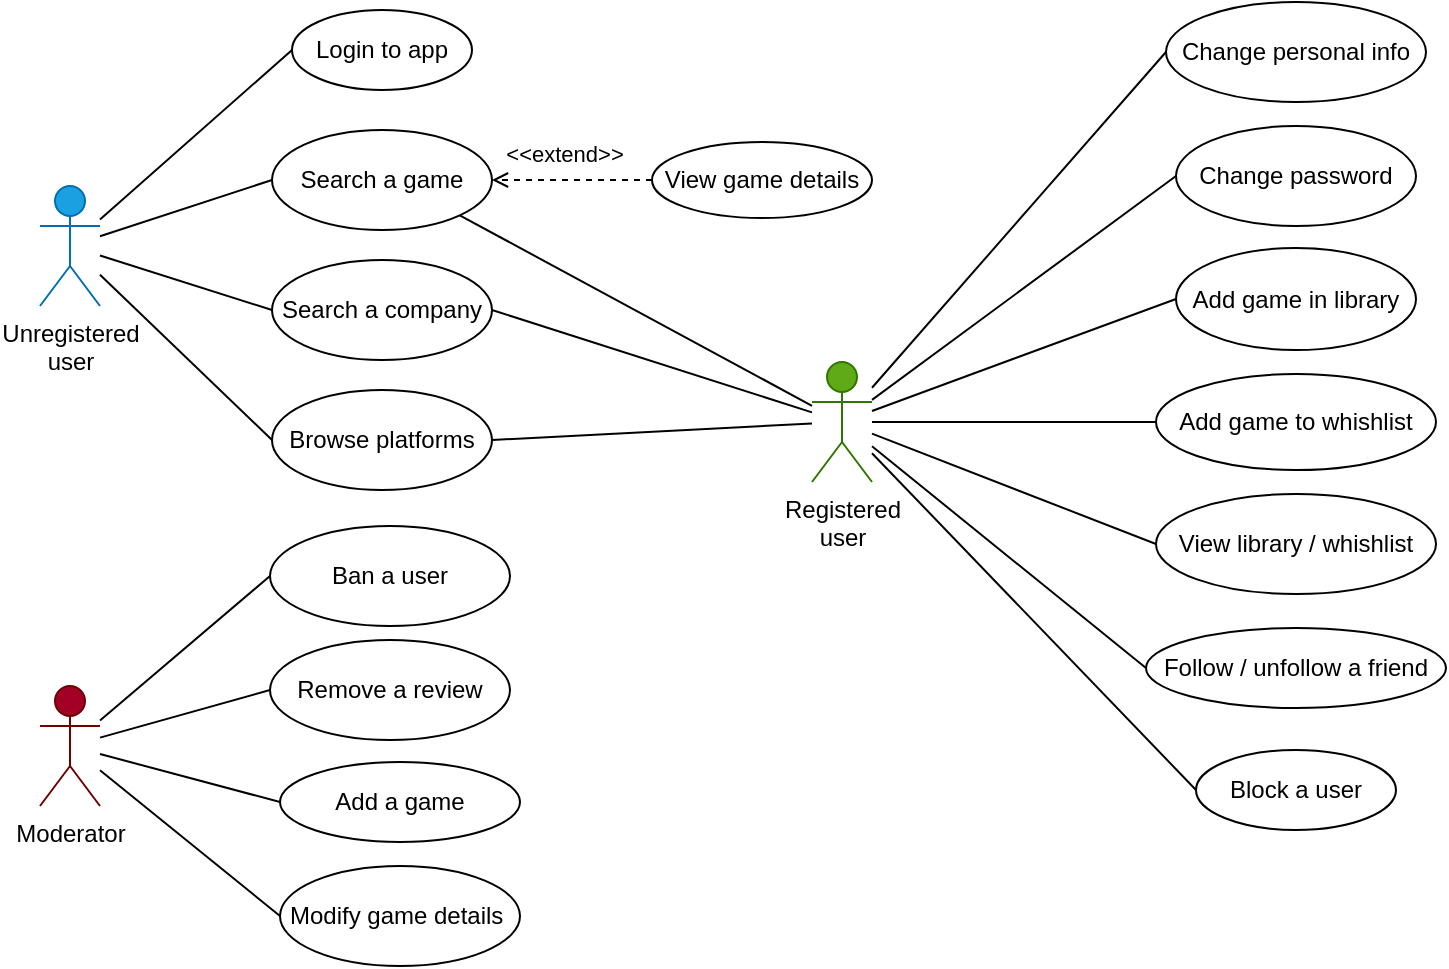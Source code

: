 <mxfile>
    <diagram name="Pagina-1" id="CpfnppU9-VtZ_XKb45yN">
        <mxGraphModel dx="867" dy="749" grid="1" gridSize="10" guides="1" tooltips="1" connect="1" arrows="1" fold="1" page="1" pageScale="1" pageWidth="827" pageHeight="583" math="0" shadow="0">
            <root>
                <mxCell id="0"/>
                <mxCell id="1" parent="0"/>
                <mxCell id="Bf5LCouzRFLms9WQWrtb-1" value="&lt;font color=&quot;#000000&quot;&gt;Registered&lt;br&gt;user&lt;/font&gt;" style="shape=umlActor;verticalLabelPosition=bottom;verticalAlign=top;html=1;outlineConnect=0;fillColor=#60a917;fontColor=#ffffff;strokeColor=#2D7600;" parent="1" vertex="1">
                    <mxGeometry x="430" y="196" width="30" height="60" as="geometry"/>
                </mxCell>
                <mxCell id="Bf5LCouzRFLms9WQWrtb-2" value="&lt;font color=&quot;#000000&quot;&gt;Unregistered &lt;br&gt;user&lt;/font&gt;" style="shape=umlActor;verticalLabelPosition=bottom;verticalAlign=top;html=1;outlineConnect=0;fillColor=#1ba1e2;fontColor=#ffffff;strokeColor=#006EAF;" parent="1" vertex="1">
                    <mxGeometry x="44" y="108" width="30" height="60" as="geometry"/>
                </mxCell>
                <mxCell id="Bf5LCouzRFLms9WQWrtb-3" value="&lt;font color=&quot;#000000&quot;&gt;Moderator&lt;/font&gt;" style="shape=umlActor;verticalLabelPosition=bottom;verticalAlign=top;html=1;outlineConnect=0;fillColor=#a20025;fontColor=#ffffff;strokeColor=#6F0000;" parent="1" vertex="1">
                    <mxGeometry x="44" y="358" width="30" height="60" as="geometry"/>
                </mxCell>
                <mxCell id="Bf5LCouzRFLms9WQWrtb-4" value="" style="endArrow=none;html=1;rounded=0;entryX=0;entryY=0.5;entryDx=0;entryDy=0;" parent="1" source="Bf5LCouzRFLms9WQWrtb-2" target="Bf5LCouzRFLms9WQWrtb-5" edge="1">
                    <mxGeometry width="50" height="50" relative="1" as="geometry">
                        <mxPoint x="110" y="70" as="sourcePoint"/>
                        <mxPoint x="160" y="40" as="targetPoint"/>
                    </mxGeometry>
                </mxCell>
                <mxCell id="Bf5LCouzRFLms9WQWrtb-5" value="Login to app" style="ellipse;whiteSpace=wrap;html=1;" parent="1" vertex="1">
                    <mxGeometry x="170" y="20" width="90" height="40" as="geometry"/>
                </mxCell>
                <mxCell id="Bf5LCouzRFLms9WQWrtb-6" value="" style="endArrow=none;html=1;rounded=0;entryX=0;entryY=0.5;entryDx=0;entryDy=0;" parent="1" source="Bf5LCouzRFLms9WQWrtb-2" target="Bf5LCouzRFLms9WQWrtb-7" edge="1">
                    <mxGeometry width="50" height="50" relative="1" as="geometry">
                        <mxPoint x="110" y="70" as="sourcePoint"/>
                        <mxPoint x="170" y="110" as="targetPoint"/>
                    </mxGeometry>
                </mxCell>
                <mxCell id="Bf5LCouzRFLms9WQWrtb-7" value="Search a game" style="ellipse;whiteSpace=wrap;html=1;" parent="1" vertex="1">
                    <mxGeometry x="160" y="80" width="110" height="50" as="geometry"/>
                </mxCell>
                <mxCell id="Bf5LCouzRFLms9WQWrtb-9" value="" style="endArrow=none;html=1;rounded=0;entryX=0;entryY=0.5;entryDx=0;entryDy=0;" parent="1" source="Bf5LCouzRFLms9WQWrtb-2" target="Bf5LCouzRFLms9WQWrtb-10" edge="1">
                    <mxGeometry width="50" height="50" relative="1" as="geometry">
                        <mxPoint x="110" y="70" as="sourcePoint"/>
                        <mxPoint x="170" y="180" as="targetPoint"/>
                    </mxGeometry>
                </mxCell>
                <mxCell id="Bf5LCouzRFLms9WQWrtb-10" value="Search a company" style="ellipse;whiteSpace=wrap;html=1;" parent="1" vertex="1">
                    <mxGeometry x="160" y="145" width="110" height="50" as="geometry"/>
                </mxCell>
                <mxCell id="Bf5LCouzRFLms9WQWrtb-11" value="Browse platforms" style="ellipse;whiteSpace=wrap;html=1;" parent="1" vertex="1">
                    <mxGeometry x="160" y="210" width="110" height="50" as="geometry"/>
                </mxCell>
                <mxCell id="Bf5LCouzRFLms9WQWrtb-12" value="" style="endArrow=none;html=1;rounded=0;exitX=0;exitY=0.5;exitDx=0;exitDy=0;" parent="1" source="Bf5LCouzRFLms9WQWrtb-11" target="Bf5LCouzRFLms9WQWrtb-2" edge="1">
                    <mxGeometry width="50" height="50" relative="1" as="geometry">
                        <mxPoint x="100" y="220" as="sourcePoint"/>
                        <mxPoint x="110" y="70" as="targetPoint"/>
                    </mxGeometry>
                </mxCell>
                <mxCell id="Bf5LCouzRFLms9WQWrtb-13" value="&amp;lt;&amp;lt;extend&amp;gt;&amp;gt;" style="html=1;verticalAlign=bottom;labelBackgroundColor=none;endArrow=open;endFill=0;dashed=1;rounded=0;entryX=1;entryY=0.5;entryDx=0;entryDy=0;exitX=0;exitY=0.5;exitDx=0;exitDy=0;" parent="1" source="Bf5LCouzRFLms9WQWrtb-14" target="Bf5LCouzRFLms9WQWrtb-7" edge="1">
                    <mxGeometry x="0.104" y="-4" width="160" relative="1" as="geometry">
                        <mxPoint x="350" y="80" as="sourcePoint"/>
                        <mxPoint x="300" y="90" as="targetPoint"/>
                        <mxPoint as="offset"/>
                    </mxGeometry>
                </mxCell>
                <mxCell id="Bf5LCouzRFLms9WQWrtb-14" value="View game details" style="ellipse;whiteSpace=wrap;html=1;" parent="1" vertex="1">
                    <mxGeometry x="350" y="86" width="110" height="38" as="geometry"/>
                </mxCell>
                <mxCell id="Bf5LCouzRFLms9WQWrtb-15" value="" style="endArrow=none;html=1;rounded=0;entryX=0;entryY=0.5;entryDx=0;entryDy=0;" parent="1" source="Bf5LCouzRFLms9WQWrtb-3" target="Bf5LCouzRFLms9WQWrtb-16" edge="1">
                    <mxGeometry width="50" height="50" relative="1" as="geometry">
                        <mxPoint x="94" y="328" as="sourcePoint"/>
                        <mxPoint x="144" y="318" as="targetPoint"/>
                    </mxGeometry>
                </mxCell>
                <mxCell id="Bf5LCouzRFLms9WQWrtb-16" value="Ban a user" style="ellipse;whiteSpace=wrap;html=1;" parent="1" vertex="1">
                    <mxGeometry x="159" y="278" width="120" height="50" as="geometry"/>
                </mxCell>
                <mxCell id="Bf5LCouzRFLms9WQWrtb-17" value="" style="endArrow=none;html=1;rounded=0;entryX=0;entryY=0.5;entryDx=0;entryDy=0;" parent="1" source="Bf5LCouzRFLms9WQWrtb-3" target="Bf5LCouzRFLms9WQWrtb-18" edge="1">
                    <mxGeometry width="50" height="50" relative="1" as="geometry">
                        <mxPoint x="94" y="328" as="sourcePoint"/>
                        <mxPoint x="144" y="368" as="targetPoint"/>
                    </mxGeometry>
                </mxCell>
                <mxCell id="Bf5LCouzRFLms9WQWrtb-18" value="Remove a review" style="ellipse;whiteSpace=wrap;html=1;" parent="1" vertex="1">
                    <mxGeometry x="159" y="335" width="120" height="50" as="geometry"/>
                </mxCell>
                <mxCell id="Bf5LCouzRFLms9WQWrtb-19" value="" style="endArrow=none;html=1;rounded=0;entryX=0;entryY=0.5;entryDx=0;entryDy=0;" parent="1" source="Bf5LCouzRFLms9WQWrtb-1" target="Bf5LCouzRFLms9WQWrtb-20" edge="1">
                    <mxGeometry width="50" height="50" relative="1" as="geometry">
                        <mxPoint x="580" y="81" as="sourcePoint"/>
                        <mxPoint x="650" y="46" as="targetPoint"/>
                    </mxGeometry>
                </mxCell>
                <mxCell id="Bf5LCouzRFLms9WQWrtb-20" value="Change personal info" style="ellipse;whiteSpace=wrap;html=1;" parent="1" vertex="1">
                    <mxGeometry x="607" y="16" width="130" height="50" as="geometry"/>
                </mxCell>
                <mxCell id="Bf5LCouzRFLms9WQWrtb-21" value="" style="endArrow=none;html=1;rounded=0;entryX=0;entryY=0.5;entryDx=0;entryDy=0;" parent="1" source="Bf5LCouzRFLms9WQWrtb-1" target="Bf5LCouzRFLms9WQWrtb-22" edge="1">
                    <mxGeometry width="50" height="50" relative="1" as="geometry">
                        <mxPoint x="580" y="81" as="sourcePoint"/>
                        <mxPoint x="650" y="101" as="targetPoint"/>
                    </mxGeometry>
                </mxCell>
                <mxCell id="Bf5LCouzRFLms9WQWrtb-22" value="Change password" style="ellipse;whiteSpace=wrap;html=1;" parent="1" vertex="1">
                    <mxGeometry x="612" y="78" width="120" height="50" as="geometry"/>
                </mxCell>
                <mxCell id="Bf5LCouzRFLms9WQWrtb-23" value="" style="endArrow=none;html=1;rounded=0;entryX=0;entryY=0.5;entryDx=0;entryDy=0;" parent="1" source="Bf5LCouzRFLms9WQWrtb-1" target="Bf5LCouzRFLms9WQWrtb-31" edge="1">
                    <mxGeometry width="50" height="50" relative="1" as="geometry">
                        <mxPoint x="580" y="81" as="sourcePoint"/>
                        <mxPoint x="640" y="171" as="targetPoint"/>
                    </mxGeometry>
                </mxCell>
                <mxCell id="Bf5LCouzRFLms9WQWrtb-27" value="" style="endArrow=none;html=1;rounded=0;exitX=1;exitY=1;exitDx=0;exitDy=0;" parent="1" source="Bf5LCouzRFLms9WQWrtb-7" target="Bf5LCouzRFLms9WQWrtb-1" edge="1">
                    <mxGeometry width="50" height="50" relative="1" as="geometry">
                        <mxPoint x="260.005" y="114.996" as="sourcePoint"/>
                        <mxPoint x="516" y="142.37" as="targetPoint"/>
                    </mxGeometry>
                </mxCell>
                <mxCell id="Bf5LCouzRFLms9WQWrtb-28" value="" style="endArrow=none;html=1;rounded=0;exitX=1;exitY=0.5;exitDx=0;exitDy=0;" parent="1" source="Bf5LCouzRFLms9WQWrtb-10" target="Bf5LCouzRFLms9WQWrtb-1" edge="1">
                    <mxGeometry width="50" height="50" relative="1" as="geometry">
                        <mxPoint x="440" y="220" as="sourcePoint"/>
                        <mxPoint x="520" y="150" as="targetPoint"/>
                    </mxGeometry>
                </mxCell>
                <mxCell id="Bf5LCouzRFLms9WQWrtb-29" value="" style="endArrow=none;html=1;rounded=0;exitX=1;exitY=0.5;exitDx=0;exitDy=0;" parent="1" source="Bf5LCouzRFLms9WQWrtb-11" target="Bf5LCouzRFLms9WQWrtb-1" edge="1">
                    <mxGeometry width="50" height="50" relative="1" as="geometry">
                        <mxPoint x="310" y="240" as="sourcePoint"/>
                        <mxPoint x="520" y="150" as="targetPoint"/>
                    </mxGeometry>
                </mxCell>
                <mxCell id="Bf5LCouzRFLms9WQWrtb-31" value="Add game in library" style="ellipse;whiteSpace=wrap;html=1;" parent="1" vertex="1">
                    <mxGeometry x="612" y="139" width="120" height="51" as="geometry"/>
                </mxCell>
                <mxCell id="Bf5LCouzRFLms9WQWrtb-34" value="Add game to whishlist" style="ellipse;whiteSpace=wrap;html=1;" parent="1" vertex="1">
                    <mxGeometry x="602" y="202" width="140" height="48" as="geometry"/>
                </mxCell>
                <mxCell id="Bf5LCouzRFLms9WQWrtb-35" value="" style="endArrow=none;html=1;rounded=0;entryX=0;entryY=0.5;entryDx=0;entryDy=0;" parent="1" source="Bf5LCouzRFLms9WQWrtb-1" target="Bf5LCouzRFLms9WQWrtb-34" edge="1">
                    <mxGeometry width="50" height="50" relative="1" as="geometry">
                        <mxPoint x="580" y="81" as="sourcePoint"/>
                        <mxPoint x="660.0" y="241" as="targetPoint"/>
                    </mxGeometry>
                </mxCell>
                <mxCell id="Bf5LCouzRFLms9WQWrtb-36" value="" style="endArrow=none;html=1;rounded=0;entryX=0;entryY=0.5;entryDx=0;entryDy=0;" parent="1" source="Bf5LCouzRFLms9WQWrtb-1" target="Bf5LCouzRFLms9WQWrtb-37" edge="1">
                    <mxGeometry width="50" height="50" relative="1" as="geometry">
                        <mxPoint x="580" y="81" as="sourcePoint"/>
                        <mxPoint x="660.0" y="296" as="targetPoint"/>
                    </mxGeometry>
                </mxCell>
                <mxCell id="Bf5LCouzRFLms9WQWrtb-37" value="View library / whishlist" style="ellipse;whiteSpace=wrap;html=1;" parent="1" vertex="1">
                    <mxGeometry x="602" y="262" width="140" height="50" as="geometry"/>
                </mxCell>
                <mxCell id="Bf5LCouzRFLms9WQWrtb-38" value="" style="endArrow=none;html=1;rounded=0;entryX=0;entryY=0.5;entryDx=0;entryDy=0;" parent="1" source="Bf5LCouzRFLms9WQWrtb-1" target="Bf5LCouzRFLms9WQWrtb-39" edge="1">
                    <mxGeometry width="50" height="50" relative="1" as="geometry">
                        <mxPoint x="580" y="86" as="sourcePoint"/>
                        <mxPoint x="620" y="346" as="targetPoint"/>
                    </mxGeometry>
                </mxCell>
                <mxCell id="Bf5LCouzRFLms9WQWrtb-39" value="Follow / unfollow a friend" style="ellipse;whiteSpace=wrap;html=1;" parent="1" vertex="1">
                    <mxGeometry x="597" y="329" width="150" height="40" as="geometry"/>
                </mxCell>
                <mxCell id="Bf5LCouzRFLms9WQWrtb-40" value="" style="endArrow=none;html=1;rounded=0;exitX=0;exitY=0.5;exitDx=0;exitDy=0;" parent="1" source="Bf5LCouzRFLms9WQWrtb-44" target="Bf5LCouzRFLms9WQWrtb-1" edge="1">
                    <mxGeometry width="50" height="50" relative="1" as="geometry">
                        <mxPoint x="590" y="387" as="sourcePoint"/>
                        <mxPoint x="580" y="86" as="targetPoint"/>
                    </mxGeometry>
                </mxCell>
                <mxCell id="Bf5LCouzRFLms9WQWrtb-44" value="Block a user" style="ellipse;whiteSpace=wrap;html=1;" parent="1" vertex="1">
                    <mxGeometry x="622" y="390" width="100" height="40" as="geometry"/>
                </mxCell>
                <mxCell id="Bf5LCouzRFLms9WQWrtb-45" value="Add a game" style="ellipse;whiteSpace=wrap;html=1;" parent="1" vertex="1">
                    <mxGeometry x="164" y="396" width="120" height="40" as="geometry"/>
                </mxCell>
                <mxCell id="Bf5LCouzRFLms9WQWrtb-46" value="Modify game details&amp;nbsp;" style="ellipse;whiteSpace=wrap;html=1;" parent="1" vertex="1">
                    <mxGeometry x="164" y="448" width="120" height="50" as="geometry"/>
                </mxCell>
                <mxCell id="Bf5LCouzRFLms9WQWrtb-47" value="" style="endArrow=none;html=1;rounded=0;entryX=0;entryY=0.5;entryDx=0;entryDy=0;" parent="1" source="Bf5LCouzRFLms9WQWrtb-3" target="Bf5LCouzRFLms9WQWrtb-45" edge="1">
                    <mxGeometry width="50" height="50" relative="1" as="geometry">
                        <mxPoint x="94" y="328" as="sourcePoint"/>
                        <mxPoint x="144" y="398" as="targetPoint"/>
                    </mxGeometry>
                </mxCell>
                <mxCell id="Bf5LCouzRFLms9WQWrtb-48" value="" style="endArrow=none;html=1;rounded=0;entryX=0;entryY=0.5;entryDx=0;entryDy=0;" parent="1" source="Bf5LCouzRFLms9WQWrtb-3" target="Bf5LCouzRFLms9WQWrtb-46" edge="1">
                    <mxGeometry width="50" height="50" relative="1" as="geometry">
                        <mxPoint x="94" y="328" as="sourcePoint"/>
                        <mxPoint x="74" y="398" as="targetPoint"/>
                    </mxGeometry>
                </mxCell>
            </root>
        </mxGraphModel>
    </diagram>
</mxfile>